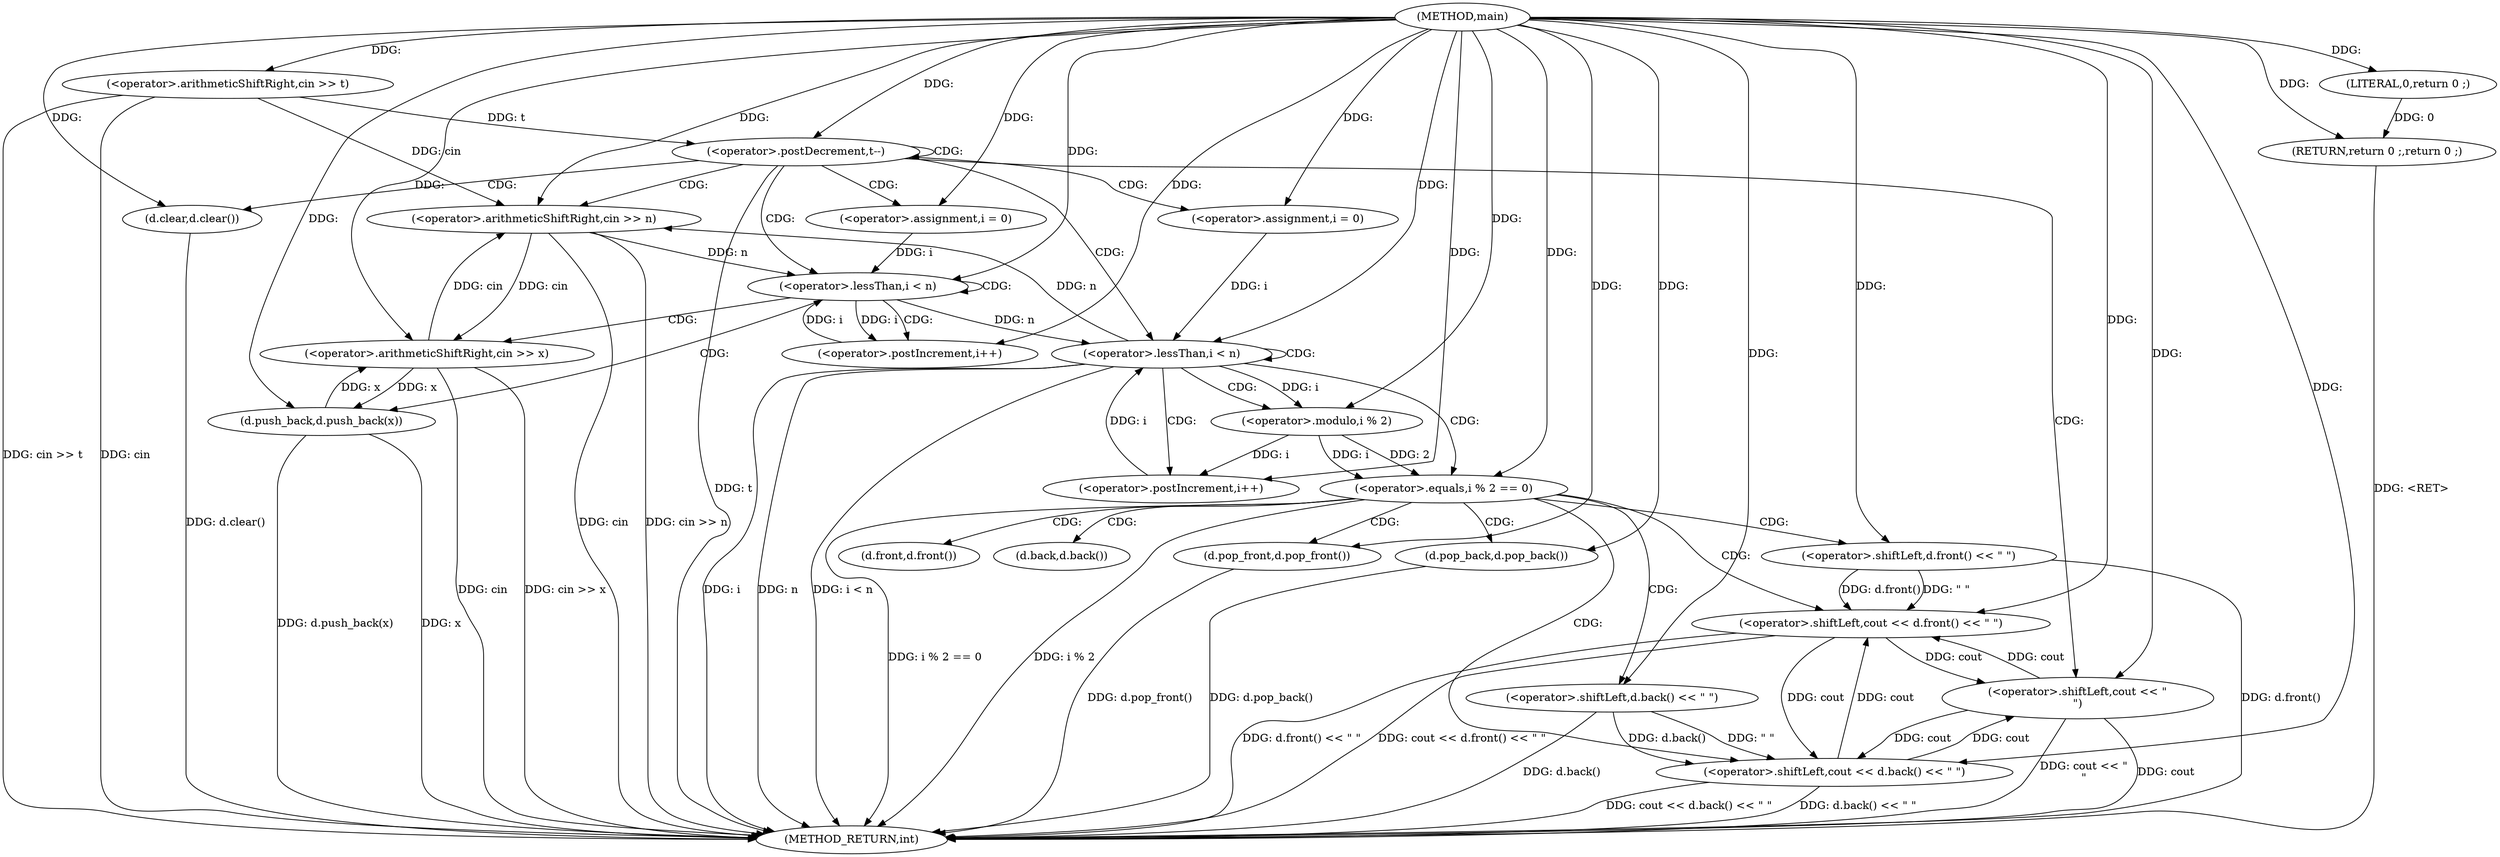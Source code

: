 digraph "main" {  
"1000101" [label = "(METHOD,main)" ]
"1000171" [label = "(METHOD_RETURN,int)" ]
"1000105" [label = "(<operator>.arithmeticShiftRight,cin >> t)" ]
"1000169" [label = "(RETURN,return 0 ;,return 0 ;)" ]
"1000109" [label = "(<operator>.postDecrement,t--)" ]
"1000170" [label = "(LITERAL,0,return 0 ;)" ]
"1000112" [label = "(d.clear,d.clear())" ]
"1000115" [label = "(<operator>.arithmeticShiftRight,cin >> n)" ]
"1000166" [label = "(<operator>.shiftLeft,cout << \"\n\")" ]
"1000120" [label = "(<operator>.assignment,i = 0)" ]
"1000123" [label = "(<operator>.lessThan,i < n)" ]
"1000126" [label = "(<operator>.postIncrement,i++)" ]
"1000136" [label = "(<operator>.assignment,i = 0)" ]
"1000139" [label = "(<operator>.lessThan,i < n)" ]
"1000142" [label = "(<operator>.postIncrement,i++)" ]
"1000129" [label = "(<operator>.arithmeticShiftRight,cin >> x)" ]
"1000132" [label = "(d.push_back,d.push_back(x))" ]
"1000146" [label = "(<operator>.equals,i % 2 == 0)" ]
"1000152" [label = "(<operator>.shiftLeft,cout << d.front() << \" \")" ]
"1000157" [label = "(d.pop_front,d.pop_front())" ]
"1000147" [label = "(<operator>.modulo,i % 2)" ]
"1000160" [label = "(<operator>.shiftLeft,cout << d.back() << \" \")" ]
"1000165" [label = "(d.pop_back,d.pop_back())" ]
"1000154" [label = "(<operator>.shiftLeft,d.front() << \" \")" ]
"1000162" [label = "(<operator>.shiftLeft,d.back() << \" \")" ]
"1000155" [label = "(d.front,d.front())" ]
"1000163" [label = "(d.back,d.back())" ]
  "1000169" -> "1000171"  [ label = "DDG: <RET>"] 
  "1000105" -> "1000171"  [ label = "DDG: cin"] 
  "1000105" -> "1000171"  [ label = "DDG: cin >> t"] 
  "1000109" -> "1000171"  [ label = "DDG: t"] 
  "1000112" -> "1000171"  [ label = "DDG: d.clear()"] 
  "1000115" -> "1000171"  [ label = "DDG: cin"] 
  "1000115" -> "1000171"  [ label = "DDG: cin >> n"] 
  "1000139" -> "1000171"  [ label = "DDG: i"] 
  "1000139" -> "1000171"  [ label = "DDG: n"] 
  "1000139" -> "1000171"  [ label = "DDG: i < n"] 
  "1000166" -> "1000171"  [ label = "DDG: cout"] 
  "1000166" -> "1000171"  [ label = "DDG: cout << \"\n\""] 
  "1000146" -> "1000171"  [ label = "DDG: i % 2"] 
  "1000146" -> "1000171"  [ label = "DDG: i % 2 == 0"] 
  "1000162" -> "1000171"  [ label = "DDG: d.back()"] 
  "1000160" -> "1000171"  [ label = "DDG: d.back() << \" \""] 
  "1000160" -> "1000171"  [ label = "DDG: cout << d.back() << \" \""] 
  "1000165" -> "1000171"  [ label = "DDG: d.pop_back()"] 
  "1000154" -> "1000171"  [ label = "DDG: d.front()"] 
  "1000152" -> "1000171"  [ label = "DDG: d.front() << \" \""] 
  "1000152" -> "1000171"  [ label = "DDG: cout << d.front() << \" \""] 
  "1000157" -> "1000171"  [ label = "DDG: d.pop_front()"] 
  "1000129" -> "1000171"  [ label = "DDG: cin"] 
  "1000129" -> "1000171"  [ label = "DDG: cin >> x"] 
  "1000132" -> "1000171"  [ label = "DDG: x"] 
  "1000132" -> "1000171"  [ label = "DDG: d.push_back(x)"] 
  "1000170" -> "1000169"  [ label = "DDG: 0"] 
  "1000101" -> "1000169"  [ label = "DDG: "] 
  "1000101" -> "1000105"  [ label = "DDG: "] 
  "1000101" -> "1000170"  [ label = "DDG: "] 
  "1000105" -> "1000109"  [ label = "DDG: t"] 
  "1000101" -> "1000109"  [ label = "DDG: "] 
  "1000101" -> "1000112"  [ label = "DDG: "] 
  "1000105" -> "1000115"  [ label = "DDG: cin"] 
  "1000129" -> "1000115"  [ label = "DDG: cin"] 
  "1000101" -> "1000115"  [ label = "DDG: "] 
  "1000139" -> "1000115"  [ label = "DDG: n"] 
  "1000101" -> "1000120"  [ label = "DDG: "] 
  "1000101" -> "1000136"  [ label = "DDG: "] 
  "1000160" -> "1000166"  [ label = "DDG: cout"] 
  "1000152" -> "1000166"  [ label = "DDG: cout"] 
  "1000101" -> "1000166"  [ label = "DDG: "] 
  "1000120" -> "1000123"  [ label = "DDG: i"] 
  "1000126" -> "1000123"  [ label = "DDG: i"] 
  "1000101" -> "1000123"  [ label = "DDG: "] 
  "1000115" -> "1000123"  [ label = "DDG: n"] 
  "1000123" -> "1000126"  [ label = "DDG: i"] 
  "1000101" -> "1000126"  [ label = "DDG: "] 
  "1000136" -> "1000139"  [ label = "DDG: i"] 
  "1000142" -> "1000139"  [ label = "DDG: i"] 
  "1000101" -> "1000139"  [ label = "DDG: "] 
  "1000123" -> "1000139"  [ label = "DDG: n"] 
  "1000147" -> "1000142"  [ label = "DDG: i"] 
  "1000101" -> "1000142"  [ label = "DDG: "] 
  "1000115" -> "1000129"  [ label = "DDG: cin"] 
  "1000101" -> "1000129"  [ label = "DDG: "] 
  "1000132" -> "1000129"  [ label = "DDG: x"] 
  "1000129" -> "1000132"  [ label = "DDG: x"] 
  "1000101" -> "1000132"  [ label = "DDG: "] 
  "1000147" -> "1000146"  [ label = "DDG: i"] 
  "1000147" -> "1000146"  [ label = "DDG: 2"] 
  "1000101" -> "1000146"  [ label = "DDG: "] 
  "1000101" -> "1000157"  [ label = "DDG: "] 
  "1000139" -> "1000147"  [ label = "DDG: i"] 
  "1000101" -> "1000147"  [ label = "DDG: "] 
  "1000166" -> "1000152"  [ label = "DDG: cout"] 
  "1000160" -> "1000152"  [ label = "DDG: cout"] 
  "1000101" -> "1000152"  [ label = "DDG: "] 
  "1000154" -> "1000152"  [ label = "DDG: d.front()"] 
  "1000154" -> "1000152"  [ label = "DDG: \" \""] 
  "1000101" -> "1000165"  [ label = "DDG: "] 
  "1000101" -> "1000154"  [ label = "DDG: "] 
  "1000166" -> "1000160"  [ label = "DDG: cout"] 
  "1000152" -> "1000160"  [ label = "DDG: cout"] 
  "1000101" -> "1000160"  [ label = "DDG: "] 
  "1000162" -> "1000160"  [ label = "DDG: d.back()"] 
  "1000162" -> "1000160"  [ label = "DDG: \" \""] 
  "1000101" -> "1000162"  [ label = "DDG: "] 
  "1000109" -> "1000112"  [ label = "CDG: "] 
  "1000109" -> "1000120"  [ label = "CDG: "] 
  "1000109" -> "1000109"  [ label = "CDG: "] 
  "1000109" -> "1000123"  [ label = "CDG: "] 
  "1000109" -> "1000166"  [ label = "CDG: "] 
  "1000109" -> "1000139"  [ label = "CDG: "] 
  "1000109" -> "1000115"  [ label = "CDG: "] 
  "1000109" -> "1000136"  [ label = "CDG: "] 
  "1000123" -> "1000126"  [ label = "CDG: "] 
  "1000123" -> "1000132"  [ label = "CDG: "] 
  "1000123" -> "1000129"  [ label = "CDG: "] 
  "1000123" -> "1000123"  [ label = "CDG: "] 
  "1000139" -> "1000142"  [ label = "CDG: "] 
  "1000139" -> "1000147"  [ label = "CDG: "] 
  "1000139" -> "1000139"  [ label = "CDG: "] 
  "1000139" -> "1000146"  [ label = "CDG: "] 
  "1000146" -> "1000163"  [ label = "CDG: "] 
  "1000146" -> "1000155"  [ label = "CDG: "] 
  "1000146" -> "1000154"  [ label = "CDG: "] 
  "1000146" -> "1000160"  [ label = "CDG: "] 
  "1000146" -> "1000152"  [ label = "CDG: "] 
  "1000146" -> "1000162"  [ label = "CDG: "] 
  "1000146" -> "1000165"  [ label = "CDG: "] 
  "1000146" -> "1000157"  [ label = "CDG: "] 
}
